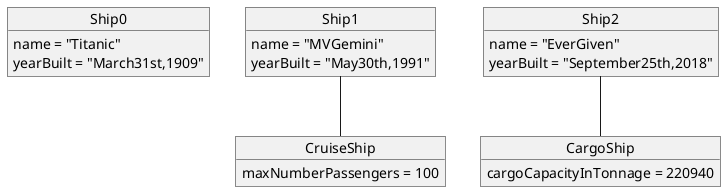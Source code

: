 @startuml
object Ship0 {
    name = "Titanic"
    yearBuilt = "March31st,1909"
}

object Ship1 {
    name = "MVGemini"
    yearBuilt = "May30th,1991"
}

object CruiseShip {
    maxNumberPassengers = 100
}

object Ship2 {
       name = "EverGiven"
       yearBuilt = "September25th,2018"
}

object CargoShip {
    cargoCapacityInTonnage = 220940
}


Ship1 -- CruiseShip
Ship2 -- CargoShip
@enduml

